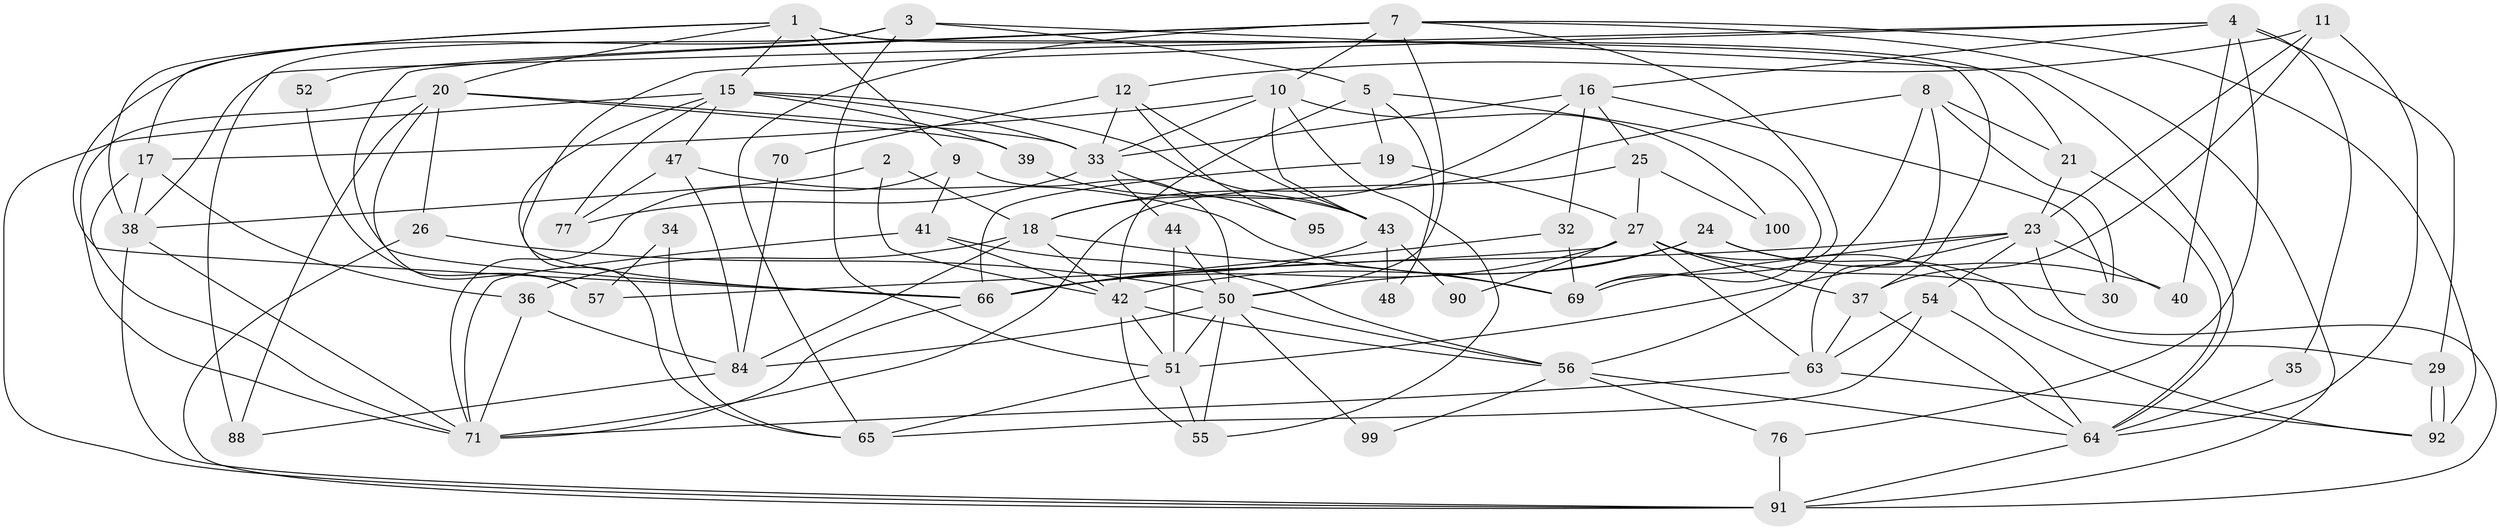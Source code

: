 // original degree distribution, {5: 0.2, 3: 0.24, 4: 0.28, 6: 0.11, 8: 0.01, 2: 0.14, 7: 0.02}
// Generated by graph-tools (version 1.1) at 2025/11/02/21/25 10:11:14]
// undirected, 64 vertices, 158 edges
graph export_dot {
graph [start="1"]
  node [color=gray90,style=filled];
  1 [super="+6"];
  2;
  3 [super="+68"];
  4 [super="+75"];
  5 [super="+14"];
  7 [super="+60"];
  8 [super="+13"];
  9 [super="+74"];
  10 [super="+94"];
  11 [super="+61"];
  12 [super="+78"];
  15 [super="+67"];
  16 [super="+22"];
  17;
  18 [super="+82"];
  19;
  20 [super="+53"];
  21 [super="+31"];
  23 [super="+98"];
  24;
  25;
  26;
  27 [super="+28"];
  29 [super="+93"];
  30;
  32 [super="+79"];
  33 [super="+59"];
  34;
  35;
  36;
  37 [super="+45"];
  38 [super="+46"];
  39 [super="+58"];
  40;
  41 [super="+81"];
  42 [super="+72"];
  43 [super="+83"];
  44 [super="+49"];
  47;
  48;
  50 [super="+62"];
  51 [super="+89"];
  52;
  54;
  55;
  56 [super="+96"];
  57;
  63;
  64 [super="+73"];
  65;
  66 [super="+80"];
  69 [super="+86"];
  70;
  71 [super="+85"];
  76;
  77;
  84 [super="+87"];
  88;
  90;
  91 [super="+97"];
  92;
  95;
  99;
  100;
  1 -- 21 [weight=2];
  1 -- 9;
  1 -- 17;
  1 -- 20;
  1 -- 38;
  1 -- 15;
  1 -- 37;
  2 -- 18;
  2 -- 38;
  2 -- 42;
  3 -- 66;
  3 -- 88;
  3 -- 64;
  3 -- 5 [weight=2];
  3 -- 51;
  4 -- 35;
  4 -- 40;
  4 -- 76;
  4 -- 29;
  4 -- 16;
  4 -- 38;
  4 -- 66;
  5 -- 69;
  5 -- 48;
  5 -- 19;
  5 -- 42;
  7 -- 92;
  7 -- 10;
  7 -- 65;
  7 -- 91;
  7 -- 50;
  7 -- 52;
  7 -- 69;
  7 -- 66;
  8 -- 21;
  8 -- 63;
  8 -- 18;
  8 -- 30;
  8 -- 56;
  9 -- 50;
  9 -- 71;
  9 -- 41;
  10 -- 55;
  10 -- 100;
  10 -- 43;
  10 -- 17;
  10 -- 33;
  11 -- 12;
  11 -- 37;
  11 -- 64;
  11 -- 23;
  12 -- 70 [weight=2];
  12 -- 43;
  12 -- 95;
  12 -- 33;
  15 -- 91;
  15 -- 47;
  15 -- 65;
  15 -- 39;
  15 -- 43;
  15 -- 77;
  15 -- 33;
  16 -- 30;
  16 -- 32;
  16 -- 33;
  16 -- 18 [weight=2];
  16 -- 25;
  17 -- 38;
  17 -- 36;
  17 -- 71;
  18 -- 42;
  18 -- 36;
  18 -- 69;
  18 -- 84;
  19 -- 66;
  19 -- 27;
  20 -- 26;
  20 -- 88;
  20 -- 33;
  20 -- 71;
  20 -- 57;
  20 -- 39;
  21 -- 64;
  21 -- 23;
  23 -- 54;
  23 -- 40;
  23 -- 51;
  23 -- 91;
  23 -- 69;
  23 -- 66;
  24 -- 50;
  24 -- 40;
  24 -- 29;
  24 -- 42;
  25 -- 71;
  25 -- 100;
  25 -- 27;
  26 -- 91;
  26 -- 50;
  27 -- 63;
  27 -- 30;
  27 -- 90;
  27 -- 92;
  27 -- 57;
  27 -- 37;
  27 -- 66;
  29 -- 92;
  29 -- 92;
  32 -- 66 [weight=2];
  32 -- 69;
  33 -- 95;
  33 -- 77;
  33 -- 44;
  34 -- 57;
  34 -- 65;
  35 -- 64;
  36 -- 84;
  36 -- 71;
  37 -- 63;
  37 -- 64;
  38 -- 71;
  38 -- 91;
  39 -- 43;
  41 -- 71;
  41 -- 56;
  41 -- 42;
  42 -- 55;
  42 -- 56;
  42 -- 51;
  43 -- 66;
  43 -- 48;
  43 -- 90;
  44 -- 50;
  44 -- 51;
  47 -- 84;
  47 -- 77;
  47 -- 69;
  50 -- 55;
  50 -- 99;
  50 -- 51;
  50 -- 56;
  50 -- 84;
  51 -- 55;
  51 -- 65;
  52 -- 57;
  54 -- 63;
  54 -- 65;
  54 -- 64;
  56 -- 64;
  56 -- 99;
  56 -- 76;
  63 -- 92;
  63 -- 71;
  64 -- 91;
  66 -- 71;
  70 -- 84;
  76 -- 91;
  84 -- 88;
}

